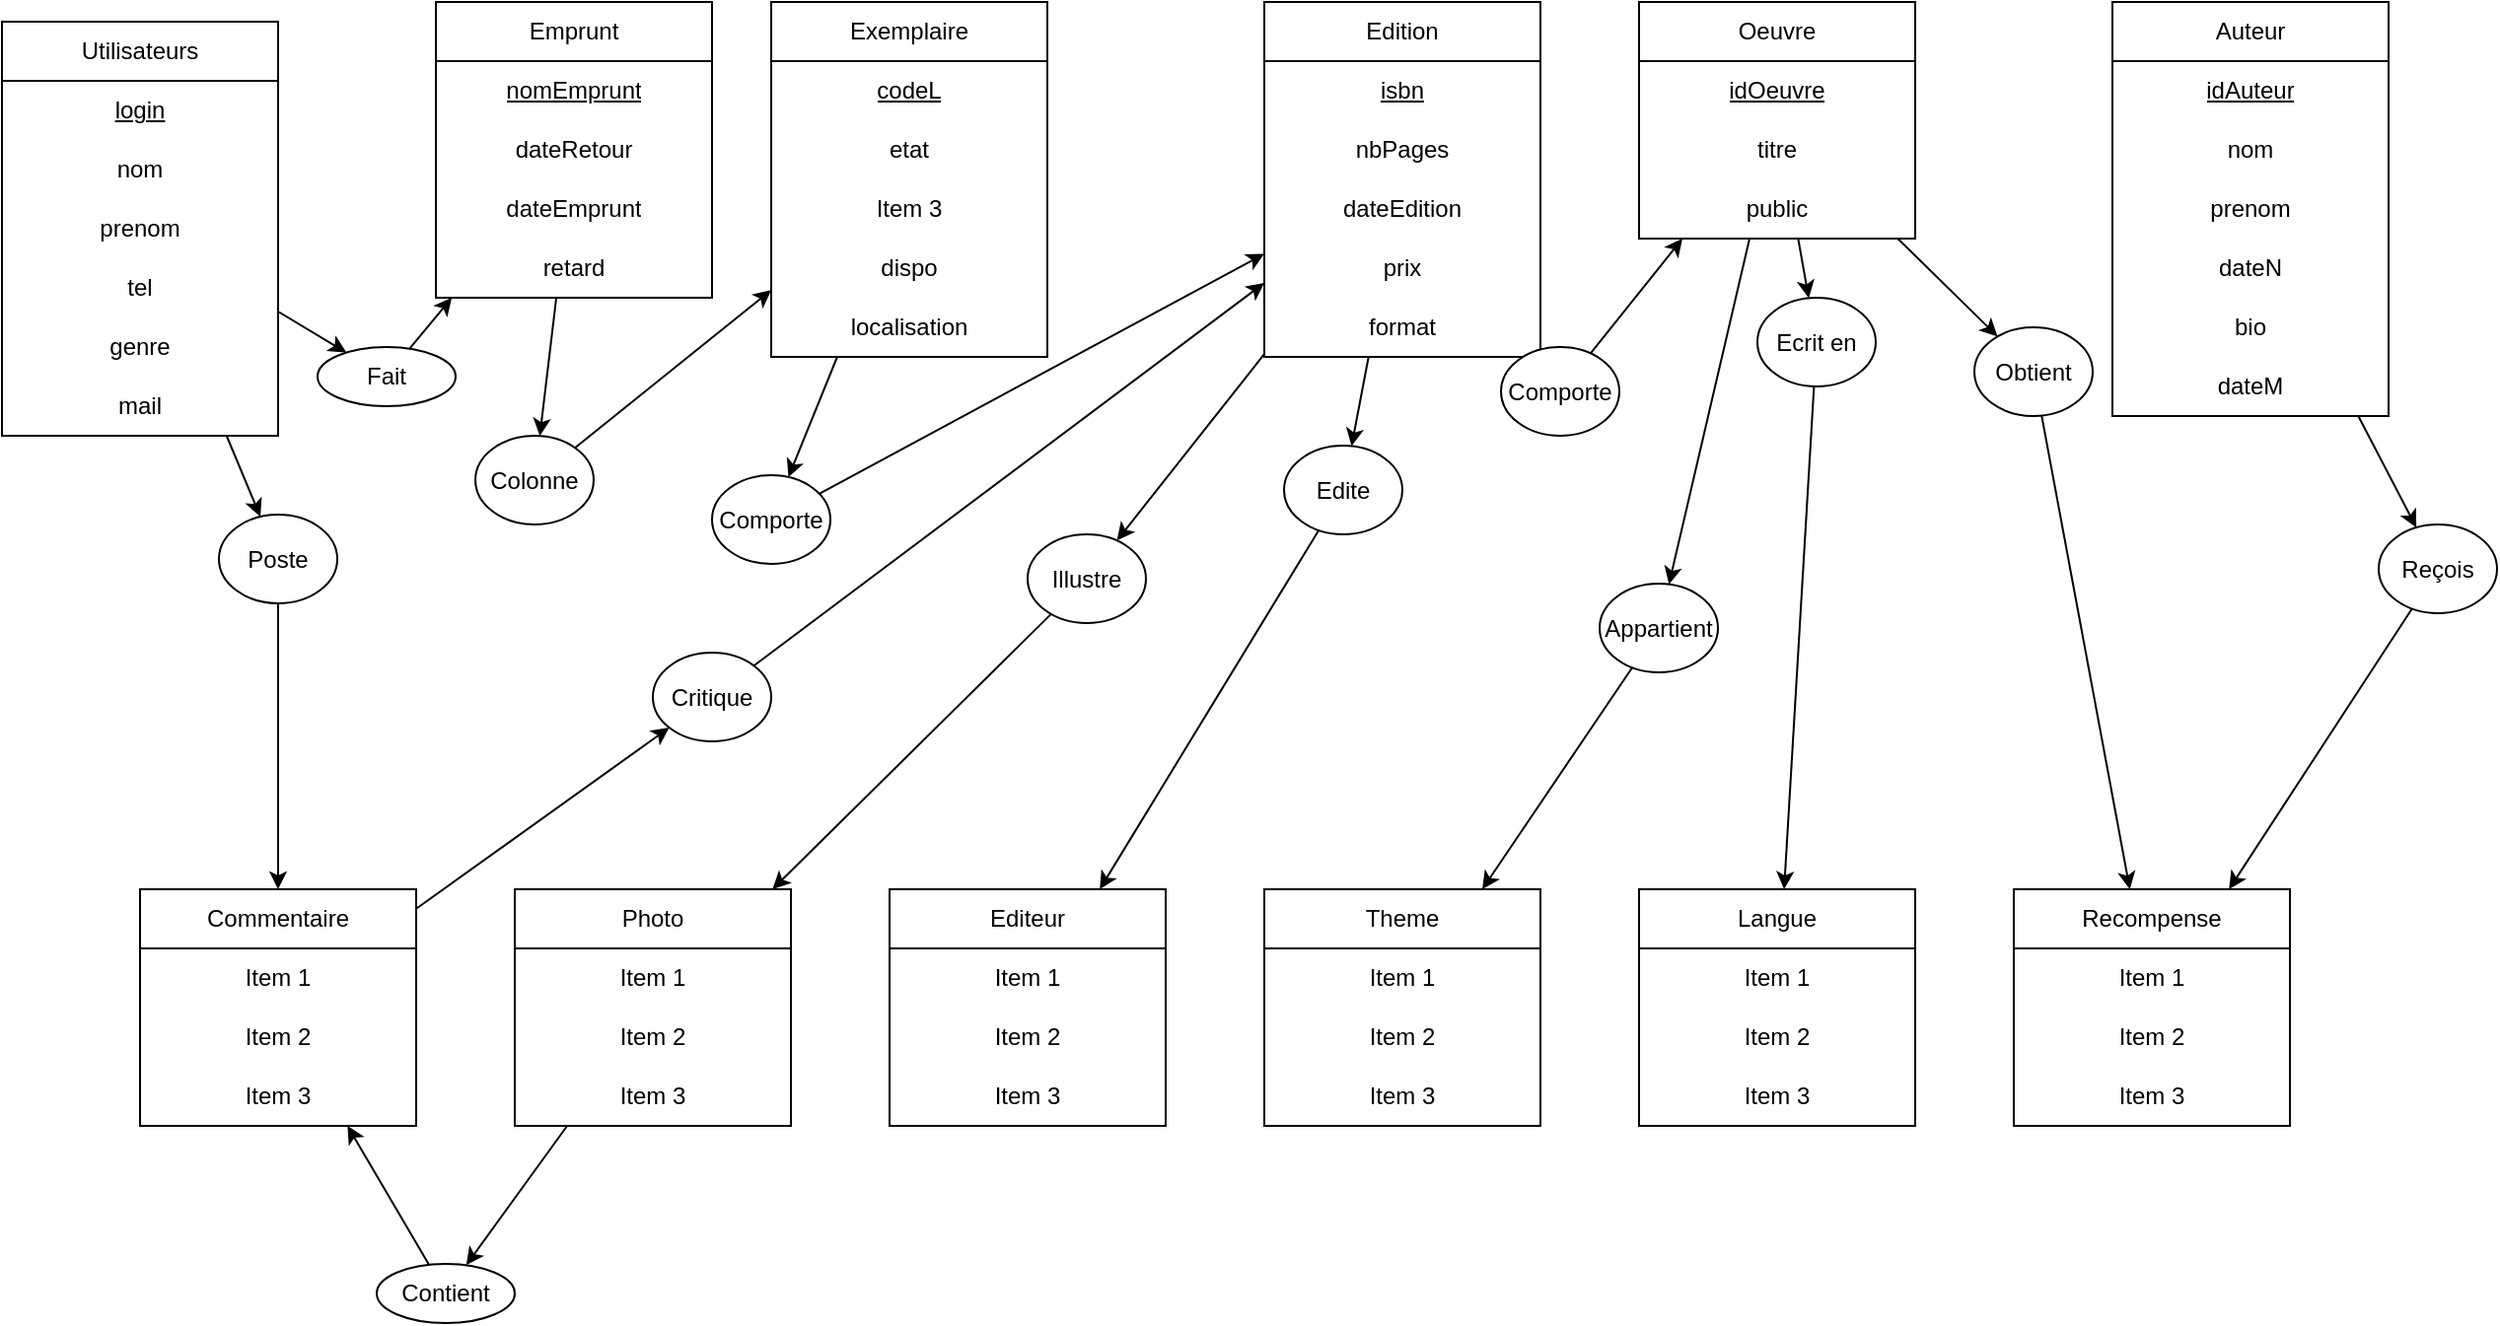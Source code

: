 <mxfile>
    <diagram id="7axsPnlPVa7PNhzHj1en" name="Page-1">
        <mxGraphModel dx="1113" dy="626" grid="1" gridSize="10" guides="1" tooltips="1" connect="1" arrows="1" fold="1" page="1" pageScale="1" pageWidth="850" pageHeight="1100" background="none" math="0" shadow="0">
            <root>
                <mxCell id="0"/>
                <mxCell id="1" parent="0"/>
                <mxCell id="133" style="edgeStyle=none;html=1;align=center;" edge="1" parent="1" source="84" target="132">
                    <mxGeometry relative="1" as="geometry"/>
                </mxCell>
                <mxCell id="161" style="edgeStyle=none;html=1;align=center;" edge="1" parent="1" source="84" target="160">
                    <mxGeometry relative="1" as="geometry"/>
                </mxCell>
                <mxCell id="84" value="Utilisateurs" style="swimlane;fontStyle=0;childLayout=stackLayout;horizontal=1;startSize=30;horizontalStack=0;resizeParent=1;resizeParentMax=0;resizeLast=0;collapsible=1;marginBottom=0;whiteSpace=wrap;html=1;align=center;" vertex="1" parent="1">
                    <mxGeometry x="10" y="20" width="140" height="210" as="geometry"/>
                </mxCell>
                <mxCell id="85" value="&lt;u&gt;login&lt;/u&gt;" style="text;strokeColor=none;fillColor=none;align=center;verticalAlign=middle;spacingLeft=4;spacingRight=4;overflow=hidden;points=[[0,0.5],[1,0.5]];portConstraint=eastwest;rotatable=0;whiteSpace=wrap;html=1;" vertex="1" parent="84">
                    <mxGeometry y="30" width="140" height="30" as="geometry"/>
                </mxCell>
                <mxCell id="86" value="nom" style="text;strokeColor=none;fillColor=none;align=center;verticalAlign=middle;spacingLeft=4;spacingRight=4;overflow=hidden;points=[[0,0.5],[1,0.5]];portConstraint=eastwest;rotatable=0;whiteSpace=wrap;html=1;" vertex="1" parent="84">
                    <mxGeometry y="60" width="140" height="30" as="geometry"/>
                </mxCell>
                <mxCell id="87" value="prenom" style="text;strokeColor=none;fillColor=none;align=center;verticalAlign=middle;spacingLeft=4;spacingRight=4;overflow=hidden;points=[[0,0.5],[1,0.5]];portConstraint=eastwest;rotatable=0;whiteSpace=wrap;html=1;" vertex="1" parent="84">
                    <mxGeometry y="90" width="140" height="30" as="geometry"/>
                </mxCell>
                <mxCell id="173" value="tel" style="text;html=1;strokeColor=none;fillColor=none;align=center;verticalAlign=middle;whiteSpace=wrap;rounded=0;" vertex="1" parent="84">
                    <mxGeometry y="120" width="140" height="30" as="geometry"/>
                </mxCell>
                <mxCell id="175" value="genre" style="text;html=1;strokeColor=none;fillColor=none;align=center;verticalAlign=middle;whiteSpace=wrap;rounded=0;" vertex="1" parent="84">
                    <mxGeometry y="150" width="140" height="30" as="geometry"/>
                </mxCell>
                <mxCell id="174" value="mail" style="text;html=1;strokeColor=none;fillColor=none;align=center;verticalAlign=middle;whiteSpace=wrap;rounded=0;" vertex="1" parent="84">
                    <mxGeometry y="180" width="140" height="30" as="geometry"/>
                </mxCell>
                <mxCell id="137" style="edgeStyle=none;html=1;align=center;" edge="1" parent="1" source="88" target="135">
                    <mxGeometry relative="1" as="geometry"/>
                </mxCell>
                <mxCell id="88" value="Emprunt" style="swimlane;fontStyle=0;childLayout=stackLayout;horizontal=1;startSize=30;horizontalStack=0;resizeParent=1;resizeParentMax=0;resizeLast=0;collapsible=1;marginBottom=0;whiteSpace=wrap;html=1;align=center;" vertex="1" parent="1">
                    <mxGeometry x="230" y="10" width="140" height="150" as="geometry"/>
                </mxCell>
                <mxCell id="89" value="&lt;u&gt;nomEmprunt&lt;/u&gt;" style="text;strokeColor=none;fillColor=none;align=center;verticalAlign=middle;spacingLeft=4;spacingRight=4;overflow=hidden;points=[[0,0.5],[1,0.5]];portConstraint=eastwest;rotatable=0;whiteSpace=wrap;html=1;" vertex="1" parent="88">
                    <mxGeometry y="30" width="140" height="30" as="geometry"/>
                </mxCell>
                <mxCell id="90" value="dateRetour" style="text;strokeColor=none;fillColor=none;align=center;verticalAlign=middle;spacingLeft=4;spacingRight=4;overflow=hidden;points=[[0,0.5],[1,0.5]];portConstraint=eastwest;rotatable=0;whiteSpace=wrap;html=1;" vertex="1" parent="88">
                    <mxGeometry y="60" width="140" height="30" as="geometry"/>
                </mxCell>
                <mxCell id="91" value="dateEmprunt" style="text;strokeColor=none;fillColor=none;align=center;verticalAlign=middle;spacingLeft=4;spacingRight=4;overflow=hidden;points=[[0,0.5],[1,0.5]];portConstraint=eastwest;rotatable=0;whiteSpace=wrap;html=1;" vertex="1" parent="88">
                    <mxGeometry y="90" width="140" height="30" as="geometry"/>
                </mxCell>
                <mxCell id="178" value="retard" style="text;html=1;strokeColor=none;fillColor=none;align=center;verticalAlign=middle;whiteSpace=wrap;rounded=0;" vertex="1" parent="88">
                    <mxGeometry y="120" width="140" height="30" as="geometry"/>
                </mxCell>
                <mxCell id="166" style="edgeStyle=none;html=1;align=center;" edge="1" parent="1" source="92" target="165">
                    <mxGeometry relative="1" as="geometry"/>
                </mxCell>
                <mxCell id="92" value="Exemplaire&lt;span style=&quot;color: rgba(0, 0, 0, 0); font-family: monospace; font-size: 0px;&quot;&gt;%3CmxGraphModel%3E%3Croot%3E%3CmxCell%20id%3D%220%22%2F%3E%3CmxCell%20id%3D%221%22%20parent%3D%220%22%2F%3E%3CmxCell%20id%3D%222%22%20value%3D%22Emprunt%22%20style%3D%22swimlane%3BfontStyle%3D0%3BchildLayout%3DstackLayout%3Bhorizontal%3D1%3BstartSize%3D30%3BhorizontalStack%3D0%3BresizeParent%3D1%3BresizeParentMax%3D0%3BresizeLast%3D0%3Bcollapsible%3D1%3BmarginBottom%3D0%3BwhiteSpace%3Dwrap%3Bhtml%3D1%3B%22%20vertex%3D%221%22%20parent%3D%221%22%3E%3CmxGeometry%20x%3D%22270%22%20y%3D%2210%22%20width%3D%22140%22%20height%3D%22120%22%20as%3D%22geometry%22%2F%3E%3C%2FmxCell%3E%3CmxCell%20id%3D%223%22%20value%3D%22Item%201%22%20style%3D%22text%3BstrokeColor%3Dnone%3BfillColor%3Dnone%3Balign%3Dleft%3BverticalAlign%3Dmiddle%3BspacingLeft%3D4%3BspacingRight%3D4%3Boverflow%3Dhidden%3Bpoints%3D%5B%5B0%2C0.5%5D%2C%5B1%2C0.5%5D%5D%3BportConstraint%3Deastwest%3Brotatable%3D0%3BwhiteSpace%3Dwrap%3Bhtml%3D1%3B%22%20vertex%3D%221%22%20parent%3D%222%22%3E%3CmxGeometry%20y%3D%2230%22%20width%3D%22140%22%20height%3D%2230%22%20as%3D%22geometry%22%2F%3E%3C%2FmxCell%3E%3CmxCell%20id%3D%224%22%20value%3D%22Item%202%22%20style%3D%22text%3BstrokeColor%3Dnone%3BfillColor%3Dnone%3Balign%3Dleft%3BverticalAlign%3Dmiddle%3BspacingLeft%3D4%3BspacingRight%3D4%3Boverflow%3Dhidden%3Bpoints%3D%5B%5B0%2C0.5%5D%2C%5B1%2C0.5%5D%5D%3BportConstraint%3Deastwest%3Brotatable%3D0%3BwhiteSpace%3Dwrap%3Bhtml%3D1%3B%22%20vertex%3D%221%22%20parent%3D%222%22%3E%3CmxGeometry%20y%3D%2260%22%20width%3D%22140%22%20height%3D%2230%22%20as%3D%22geometry%22%2F%3E%3C%2FmxCell%3E%3CmxCell%20id%3D%225%22%20value%3D%22Item%203%22%20style%3D%22text%3BstrokeColor%3Dnone%3BfillColor%3Dnone%3Balign%3Dleft%3BverticalAlign%3Dmiddle%3BspacingLeft%3D4%3BspacingRight%3D4%3Boverflow%3Dhidden%3Bpoints%3D%5B%5B0%2C0.5%5D%2C%5B1%2C0.5%5D%5D%3BportConstraint%3Deastwest%3Brotatable%3D0%3BwhiteSpace%3Dwrap%3Bhtml%3D1%3B%22%20vertex%3D%221%22%20parent%3D%222%22%3E%3CmxGeometry%20y%3D%2290%22%20width%3D%22140%22%20height%3D%2230%22%20as%3D%22geometry%22%2F%3E%3C%2FmxCell%3E%3C%2Froot%3E%3C%2FmxGraphModel%3E&lt;/span&gt;" style="swimlane;fontStyle=0;childLayout=stackLayout;horizontal=1;startSize=30;horizontalStack=0;resizeParent=1;resizeParentMax=0;resizeLast=0;collapsible=1;marginBottom=0;whiteSpace=wrap;html=1;align=center;" vertex="1" parent="1">
                    <mxGeometry x="400" y="10" width="140" height="180" as="geometry"/>
                </mxCell>
                <mxCell id="93" value="&lt;u&gt;codeL&lt;/u&gt;" style="text;strokeColor=none;fillColor=none;align=center;verticalAlign=middle;spacingLeft=4;spacingRight=4;overflow=hidden;points=[[0,0.5],[1,0.5]];portConstraint=eastwest;rotatable=0;whiteSpace=wrap;html=1;" vertex="1" parent="92">
                    <mxGeometry y="30" width="140" height="30" as="geometry"/>
                </mxCell>
                <mxCell id="94" value="etat" style="text;strokeColor=none;fillColor=none;align=center;verticalAlign=middle;spacingLeft=4;spacingRight=4;overflow=hidden;points=[[0,0.5],[1,0.5]];portConstraint=eastwest;rotatable=0;whiteSpace=wrap;html=1;" vertex="1" parent="92">
                    <mxGeometry y="60" width="140" height="30" as="geometry"/>
                </mxCell>
                <mxCell id="95" value="Item 3" style="text;strokeColor=none;fillColor=none;align=center;verticalAlign=middle;spacingLeft=4;spacingRight=4;overflow=hidden;points=[[0,0.5],[1,0.5]];portConstraint=eastwest;rotatable=0;whiteSpace=wrap;html=1;" vertex="1" parent="92">
                    <mxGeometry y="90" width="140" height="30" as="geometry"/>
                </mxCell>
                <mxCell id="180" value="dispo" style="text;html=1;strokeColor=none;fillColor=none;align=center;verticalAlign=middle;whiteSpace=wrap;rounded=0;" vertex="1" parent="92">
                    <mxGeometry y="120" width="140" height="30" as="geometry"/>
                </mxCell>
                <mxCell id="179" value="localisation" style="text;html=1;strokeColor=none;fillColor=none;align=center;verticalAlign=middle;whiteSpace=wrap;rounded=0;" vertex="1" parent="92">
                    <mxGeometry y="150" width="140" height="30" as="geometry"/>
                </mxCell>
                <mxCell id="139" style="edgeStyle=none;html=1;align=center;" edge="1" parent="1" source="96" target="138">
                    <mxGeometry relative="1" as="geometry"/>
                </mxCell>
                <mxCell id="146" style="edgeStyle=none;html=1;align=center;" edge="1" parent="1" source="96" target="144">
                    <mxGeometry relative="1" as="geometry"/>
                </mxCell>
                <mxCell id="148" style="edgeStyle=none;html=1;align=center;" edge="1" parent="1" source="96" target="147">
                    <mxGeometry relative="1" as="geometry"/>
                </mxCell>
                <mxCell id="96" value="Edition" style="swimlane;fontStyle=0;childLayout=stackLayout;horizontal=1;startSize=30;horizontalStack=0;resizeParent=1;resizeParentMax=0;resizeLast=0;collapsible=1;marginBottom=0;whiteSpace=wrap;html=1;align=center;" vertex="1" parent="1">
                    <mxGeometry x="650" y="10" width="140" height="180" as="geometry"/>
                </mxCell>
                <mxCell id="97" value="&lt;u&gt;isbn&lt;/u&gt;" style="text;strokeColor=none;fillColor=none;align=center;verticalAlign=middle;spacingLeft=4;spacingRight=4;overflow=hidden;points=[[0,0.5],[1,0.5]];portConstraint=eastwest;rotatable=0;whiteSpace=wrap;html=1;" vertex="1" parent="96">
                    <mxGeometry y="30" width="140" height="30" as="geometry"/>
                </mxCell>
                <mxCell id="98" value="nbPages" style="text;strokeColor=none;fillColor=none;align=center;verticalAlign=middle;spacingLeft=4;spacingRight=4;overflow=hidden;points=[[0,0.5],[1,0.5]];portConstraint=eastwest;rotatable=0;whiteSpace=wrap;html=1;" vertex="1" parent="96">
                    <mxGeometry y="60" width="140" height="30" as="geometry"/>
                </mxCell>
                <mxCell id="169" value="dateEdition" style="text;html=1;strokeColor=none;fillColor=none;align=center;verticalAlign=middle;whiteSpace=wrap;rounded=0;" vertex="1" parent="96">
                    <mxGeometry y="90" width="140" height="30" as="geometry"/>
                </mxCell>
                <mxCell id="168" value="prix" style="text;html=1;strokeColor=none;fillColor=none;align=center;verticalAlign=middle;whiteSpace=wrap;rounded=0;" vertex="1" parent="96">
                    <mxGeometry y="120" width="140" height="30" as="geometry"/>
                </mxCell>
                <mxCell id="99" value="format" style="text;strokeColor=none;fillColor=none;align=center;verticalAlign=middle;spacingLeft=4;spacingRight=4;overflow=hidden;points=[[0,0.5],[1,0.5]];portConstraint=eastwest;rotatable=0;whiteSpace=wrap;html=1;" vertex="1" parent="96">
                    <mxGeometry y="150" width="140" height="30" as="geometry"/>
                </mxCell>
                <mxCell id="143" style="edgeStyle=none;html=1;align=center;" edge="1" parent="1" source="100" target="141">
                    <mxGeometry relative="1" as="geometry"/>
                </mxCell>
                <mxCell id="151" style="edgeStyle=none;html=1;align=center;" edge="1" parent="1" source="100" target="150">
                    <mxGeometry relative="1" as="geometry"/>
                </mxCell>
                <mxCell id="154" style="edgeStyle=none;html=1;align=center;" edge="1" parent="1" source="100" target="153">
                    <mxGeometry relative="1" as="geometry"/>
                </mxCell>
                <mxCell id="100" value="Oeuvre" style="swimlane;fontStyle=0;childLayout=stackLayout;horizontal=1;startSize=30;horizontalStack=0;resizeParent=1;resizeParentMax=0;resizeLast=0;collapsible=1;marginBottom=0;whiteSpace=wrap;html=1;align=center;" vertex="1" parent="1">
                    <mxGeometry x="840" y="10" width="140" height="120" as="geometry"/>
                </mxCell>
                <mxCell id="101" value="&lt;u&gt;idOeuvre&lt;/u&gt;" style="text;strokeColor=none;fillColor=none;align=center;verticalAlign=middle;spacingLeft=4;spacingRight=4;overflow=hidden;points=[[0,0.5],[1,0.5]];portConstraint=eastwest;rotatable=0;whiteSpace=wrap;html=1;" vertex="1" parent="100">
                    <mxGeometry y="30" width="140" height="30" as="geometry"/>
                </mxCell>
                <mxCell id="102" value="titre" style="text;strokeColor=none;fillColor=none;align=center;verticalAlign=middle;spacingLeft=4;spacingRight=4;overflow=hidden;points=[[0,0.5],[1,0.5]];portConstraint=eastwest;rotatable=0;whiteSpace=wrap;html=1;" vertex="1" parent="100">
                    <mxGeometry y="60" width="140" height="30" as="geometry"/>
                </mxCell>
                <mxCell id="103" value="public" style="text;strokeColor=none;fillColor=none;align=center;verticalAlign=middle;spacingLeft=4;spacingRight=4;overflow=hidden;points=[[0,0.5],[1,0.5]];portConstraint=eastwest;rotatable=0;whiteSpace=wrap;html=1;" vertex="1" parent="100">
                    <mxGeometry y="90" width="140" height="30" as="geometry"/>
                </mxCell>
                <mxCell id="157" style="edgeStyle=none;html=1;align=center;" edge="1" parent="1" source="104" target="156">
                    <mxGeometry relative="1" as="geometry"/>
                </mxCell>
                <mxCell id="104" value="Auteur" style="swimlane;fontStyle=0;childLayout=stackLayout;horizontal=1;startSize=30;horizontalStack=0;resizeParent=1;resizeParentMax=0;resizeLast=0;collapsible=1;marginBottom=0;whiteSpace=wrap;html=1;align=center;" vertex="1" parent="1">
                    <mxGeometry x="1080" y="10" width="140" height="210" as="geometry"/>
                </mxCell>
                <mxCell id="105" value="&lt;u&gt;idAuteur&lt;/u&gt;" style="text;strokeColor=none;fillColor=none;align=center;verticalAlign=middle;spacingLeft=4;spacingRight=4;overflow=hidden;points=[[0,0.5],[1,0.5]];portConstraint=eastwest;rotatable=0;whiteSpace=wrap;html=1;" vertex="1" parent="104">
                    <mxGeometry y="30" width="140" height="30" as="geometry"/>
                </mxCell>
                <mxCell id="106" value="nom" style="text;strokeColor=none;fillColor=none;align=center;verticalAlign=middle;spacingLeft=4;spacingRight=4;overflow=hidden;points=[[0,0.5],[1,0.5]];portConstraint=eastwest;rotatable=0;whiteSpace=wrap;html=1;" vertex="1" parent="104">
                    <mxGeometry y="60" width="140" height="30" as="geometry"/>
                </mxCell>
                <mxCell id="107" value="prenom" style="text;strokeColor=none;fillColor=none;align=center;verticalAlign=middle;spacingLeft=4;spacingRight=4;overflow=hidden;points=[[0,0.5],[1,0.5]];portConstraint=eastwest;rotatable=0;whiteSpace=wrap;html=1;" vertex="1" parent="104">
                    <mxGeometry y="90" width="140" height="30" as="geometry"/>
                </mxCell>
                <mxCell id="181" value="dateN" style="text;html=1;strokeColor=none;fillColor=none;align=center;verticalAlign=middle;whiteSpace=wrap;rounded=0;" vertex="1" parent="104">
                    <mxGeometry y="120" width="140" height="30" as="geometry"/>
                </mxCell>
                <mxCell id="183" value="bio" style="text;html=1;strokeColor=none;fillColor=none;align=center;verticalAlign=middle;whiteSpace=wrap;rounded=0;" vertex="1" parent="104">
                    <mxGeometry y="150" width="140" height="30" as="geometry"/>
                </mxCell>
                <mxCell id="182" value="dateM" style="text;html=1;strokeColor=none;fillColor=none;align=center;verticalAlign=middle;whiteSpace=wrap;rounded=0;" vertex="1" parent="104">
                    <mxGeometry y="180" width="140" height="30" as="geometry"/>
                </mxCell>
                <mxCell id="163" style="edgeStyle=none;html=1;align=center;" edge="1" parent="1" source="108" target="159">
                    <mxGeometry relative="1" as="geometry"/>
                </mxCell>
                <mxCell id="108" value="Commentaire" style="swimlane;fontStyle=0;childLayout=stackLayout;horizontal=1;startSize=30;horizontalStack=0;resizeParent=1;resizeParentMax=0;resizeLast=0;collapsible=1;marginBottom=0;whiteSpace=wrap;html=1;align=center;" vertex="1" parent="1">
                    <mxGeometry x="80" y="460" width="140" height="120" as="geometry"/>
                </mxCell>
                <mxCell id="109" value="Item 1" style="text;strokeColor=none;fillColor=none;align=center;verticalAlign=middle;spacingLeft=4;spacingRight=4;overflow=hidden;points=[[0,0.5],[1,0.5]];portConstraint=eastwest;rotatable=0;whiteSpace=wrap;html=1;" vertex="1" parent="108">
                    <mxGeometry y="30" width="140" height="30" as="geometry"/>
                </mxCell>
                <mxCell id="110" value="Item 2" style="text;strokeColor=none;fillColor=none;align=center;verticalAlign=middle;spacingLeft=4;spacingRight=4;overflow=hidden;points=[[0,0.5],[1,0.5]];portConstraint=eastwest;rotatable=0;whiteSpace=wrap;html=1;" vertex="1" parent="108">
                    <mxGeometry y="60" width="140" height="30" as="geometry"/>
                </mxCell>
                <mxCell id="111" value="Item 3" style="text;strokeColor=none;fillColor=none;align=center;verticalAlign=middle;spacingLeft=4;spacingRight=4;overflow=hidden;points=[[0,0.5],[1,0.5]];portConstraint=eastwest;rotatable=0;whiteSpace=wrap;html=1;" vertex="1" parent="108">
                    <mxGeometry y="90" width="140" height="30" as="geometry"/>
                </mxCell>
                <mxCell id="171" style="edgeStyle=none;html=1;" edge="1" parent="1" source="112" target="170">
                    <mxGeometry relative="1" as="geometry"/>
                </mxCell>
                <mxCell id="112" value="Photo" style="swimlane;fontStyle=0;childLayout=stackLayout;horizontal=1;startSize=30;horizontalStack=0;resizeParent=1;resizeParentMax=0;resizeLast=0;collapsible=1;marginBottom=0;whiteSpace=wrap;html=1;align=center;" vertex="1" parent="1">
                    <mxGeometry x="270" y="460" width="140" height="120" as="geometry"/>
                </mxCell>
                <mxCell id="113" value="Item 1" style="text;strokeColor=none;fillColor=none;align=center;verticalAlign=middle;spacingLeft=4;spacingRight=4;overflow=hidden;points=[[0,0.5],[1,0.5]];portConstraint=eastwest;rotatable=0;whiteSpace=wrap;html=1;" vertex="1" parent="112">
                    <mxGeometry y="30" width="140" height="30" as="geometry"/>
                </mxCell>
                <mxCell id="114" value="Item 2" style="text;strokeColor=none;fillColor=none;align=center;verticalAlign=middle;spacingLeft=4;spacingRight=4;overflow=hidden;points=[[0,0.5],[1,0.5]];portConstraint=eastwest;rotatable=0;whiteSpace=wrap;html=1;" vertex="1" parent="112">
                    <mxGeometry y="60" width="140" height="30" as="geometry"/>
                </mxCell>
                <mxCell id="115" value="Item 3" style="text;strokeColor=none;fillColor=none;align=center;verticalAlign=middle;spacingLeft=4;spacingRight=4;overflow=hidden;points=[[0,0.5],[1,0.5]];portConstraint=eastwest;rotatable=0;whiteSpace=wrap;html=1;" vertex="1" parent="112">
                    <mxGeometry y="90" width="140" height="30" as="geometry"/>
                </mxCell>
                <mxCell id="116" value="Editeur" style="swimlane;fontStyle=0;childLayout=stackLayout;horizontal=1;startSize=30;horizontalStack=0;resizeParent=1;resizeParentMax=0;resizeLast=0;collapsible=1;marginBottom=0;whiteSpace=wrap;html=1;align=center;" vertex="1" parent="1">
                    <mxGeometry x="460" y="460" width="140" height="120" as="geometry"/>
                </mxCell>
                <mxCell id="117" value="Item 1" style="text;strokeColor=none;fillColor=none;align=center;verticalAlign=middle;spacingLeft=4;spacingRight=4;overflow=hidden;points=[[0,0.5],[1,0.5]];portConstraint=eastwest;rotatable=0;whiteSpace=wrap;html=1;" vertex="1" parent="116">
                    <mxGeometry y="30" width="140" height="30" as="geometry"/>
                </mxCell>
                <mxCell id="118" value="Item 2" style="text;strokeColor=none;fillColor=none;align=center;verticalAlign=middle;spacingLeft=4;spacingRight=4;overflow=hidden;points=[[0,0.5],[1,0.5]];portConstraint=eastwest;rotatable=0;whiteSpace=wrap;html=1;" vertex="1" parent="116">
                    <mxGeometry y="60" width="140" height="30" as="geometry"/>
                </mxCell>
                <mxCell id="119" value="Item 3" style="text;strokeColor=none;fillColor=none;align=center;verticalAlign=middle;spacingLeft=4;spacingRight=4;overflow=hidden;points=[[0,0.5],[1,0.5]];portConstraint=eastwest;rotatable=0;whiteSpace=wrap;html=1;" vertex="1" parent="116">
                    <mxGeometry y="90" width="140" height="30" as="geometry"/>
                </mxCell>
                <mxCell id="120" value="Theme" style="swimlane;fontStyle=0;childLayout=stackLayout;horizontal=1;startSize=30;horizontalStack=0;resizeParent=1;resizeParentMax=0;resizeLast=0;collapsible=1;marginBottom=0;whiteSpace=wrap;html=1;align=center;" vertex="1" parent="1">
                    <mxGeometry x="650" y="460" width="140" height="120" as="geometry"/>
                </mxCell>
                <mxCell id="121" value="Item 1" style="text;strokeColor=none;fillColor=none;align=center;verticalAlign=middle;spacingLeft=4;spacingRight=4;overflow=hidden;points=[[0,0.5],[1,0.5]];portConstraint=eastwest;rotatable=0;whiteSpace=wrap;html=1;" vertex="1" parent="120">
                    <mxGeometry y="30" width="140" height="30" as="geometry"/>
                </mxCell>
                <mxCell id="122" value="Item 2" style="text;strokeColor=none;fillColor=none;align=center;verticalAlign=middle;spacingLeft=4;spacingRight=4;overflow=hidden;points=[[0,0.5],[1,0.5]];portConstraint=eastwest;rotatable=0;whiteSpace=wrap;html=1;" vertex="1" parent="120">
                    <mxGeometry y="60" width="140" height="30" as="geometry"/>
                </mxCell>
                <mxCell id="123" value="Item 3" style="text;strokeColor=none;fillColor=none;align=center;verticalAlign=middle;spacingLeft=4;spacingRight=4;overflow=hidden;points=[[0,0.5],[1,0.5]];portConstraint=eastwest;rotatable=0;whiteSpace=wrap;html=1;" vertex="1" parent="120">
                    <mxGeometry y="90" width="140" height="30" as="geometry"/>
                </mxCell>
                <mxCell id="124" value="Langue" style="swimlane;fontStyle=0;childLayout=stackLayout;horizontal=1;startSize=30;horizontalStack=0;resizeParent=1;resizeParentMax=0;resizeLast=0;collapsible=1;marginBottom=0;whiteSpace=wrap;html=1;align=center;" vertex="1" parent="1">
                    <mxGeometry x="840" y="460" width="140" height="120" as="geometry"/>
                </mxCell>
                <mxCell id="125" value="Item 1" style="text;strokeColor=none;fillColor=none;align=center;verticalAlign=middle;spacingLeft=4;spacingRight=4;overflow=hidden;points=[[0,0.5],[1,0.5]];portConstraint=eastwest;rotatable=0;whiteSpace=wrap;html=1;" vertex="1" parent="124">
                    <mxGeometry y="30" width="140" height="30" as="geometry"/>
                </mxCell>
                <mxCell id="126" value="Item 2" style="text;strokeColor=none;fillColor=none;align=center;verticalAlign=middle;spacingLeft=4;spacingRight=4;overflow=hidden;points=[[0,0.5],[1,0.5]];portConstraint=eastwest;rotatable=0;whiteSpace=wrap;html=1;" vertex="1" parent="124">
                    <mxGeometry y="60" width="140" height="30" as="geometry"/>
                </mxCell>
                <mxCell id="127" value="Item 3" style="text;strokeColor=none;fillColor=none;align=center;verticalAlign=middle;spacingLeft=4;spacingRight=4;overflow=hidden;points=[[0,0.5],[1,0.5]];portConstraint=eastwest;rotatable=0;whiteSpace=wrap;html=1;" vertex="1" parent="124">
                    <mxGeometry y="90" width="140" height="30" as="geometry"/>
                </mxCell>
                <mxCell id="128" value="Recompense" style="swimlane;fontStyle=0;childLayout=stackLayout;horizontal=1;startSize=30;horizontalStack=0;resizeParent=1;resizeParentMax=0;resizeLast=0;collapsible=1;marginBottom=0;whiteSpace=wrap;html=1;align=center;" vertex="1" parent="1">
                    <mxGeometry x="1030" y="460" width="140" height="120" as="geometry"/>
                </mxCell>
                <mxCell id="129" value="Item 1" style="text;strokeColor=none;fillColor=none;align=center;verticalAlign=middle;spacingLeft=4;spacingRight=4;overflow=hidden;points=[[0,0.5],[1,0.5]];portConstraint=eastwest;rotatable=0;whiteSpace=wrap;html=1;" vertex="1" parent="128">
                    <mxGeometry y="30" width="140" height="30" as="geometry"/>
                </mxCell>
                <mxCell id="130" value="Item 2" style="text;strokeColor=none;fillColor=none;align=center;verticalAlign=middle;spacingLeft=4;spacingRight=4;overflow=hidden;points=[[0,0.5],[1,0.5]];portConstraint=eastwest;rotatable=0;whiteSpace=wrap;html=1;" vertex="1" parent="128">
                    <mxGeometry y="60" width="140" height="30" as="geometry"/>
                </mxCell>
                <mxCell id="131" value="Item 3" style="text;strokeColor=none;fillColor=none;align=center;verticalAlign=middle;spacingLeft=4;spacingRight=4;overflow=hidden;points=[[0,0.5],[1,0.5]];portConstraint=eastwest;rotatable=0;whiteSpace=wrap;html=1;" vertex="1" parent="128">
                    <mxGeometry y="90" width="140" height="30" as="geometry"/>
                </mxCell>
                <mxCell id="134" style="edgeStyle=none;html=1;align=center;" edge="1" parent="1" source="132" target="88">
                    <mxGeometry relative="1" as="geometry"/>
                </mxCell>
                <mxCell id="132" value="Fait" style="ellipse;whiteSpace=wrap;html=1;align=center;" vertex="1" parent="1">
                    <mxGeometry x="170" y="185" width="70" height="30" as="geometry"/>
                </mxCell>
                <mxCell id="136" style="edgeStyle=none;html=1;align=center;" edge="1" parent="1" source="135" target="92">
                    <mxGeometry relative="1" as="geometry"/>
                </mxCell>
                <mxCell id="135" value="Colonne" style="ellipse;whiteSpace=wrap;html=1;align=center;" vertex="1" parent="1">
                    <mxGeometry x="250" y="230" width="60" height="45" as="geometry"/>
                </mxCell>
                <mxCell id="140" style="edgeStyle=none;html=1;align=center;" edge="1" parent="1" source="138" target="100">
                    <mxGeometry relative="1" as="geometry"/>
                </mxCell>
                <mxCell id="138" value="Comporte" style="ellipse;whiteSpace=wrap;html=1;align=center;" vertex="1" parent="1">
                    <mxGeometry x="770" y="185" width="60" height="45" as="geometry"/>
                </mxCell>
                <mxCell id="142" style="edgeStyle=none;html=1;align=center;" edge="1" parent="1" source="141" target="120">
                    <mxGeometry relative="1" as="geometry"/>
                </mxCell>
                <mxCell id="141" value="Appartient" style="ellipse;whiteSpace=wrap;html=1;align=center;" vertex="1" parent="1">
                    <mxGeometry x="820" y="305" width="60" height="45" as="geometry"/>
                </mxCell>
                <mxCell id="145" style="edgeStyle=none;html=1;align=center;" edge="1" parent="1" source="144" target="112">
                    <mxGeometry relative="1" as="geometry"/>
                </mxCell>
                <mxCell id="144" value="Illustre" style="ellipse;whiteSpace=wrap;html=1;align=center;" vertex="1" parent="1">
                    <mxGeometry x="530" y="280" width="60" height="45" as="geometry"/>
                </mxCell>
                <mxCell id="149" style="edgeStyle=none;html=1;align=center;" edge="1" parent="1" source="147" target="116">
                    <mxGeometry relative="1" as="geometry"/>
                </mxCell>
                <mxCell id="147" value="Edite" style="ellipse;whiteSpace=wrap;html=1;align=center;" vertex="1" parent="1">
                    <mxGeometry x="660" y="235" width="60" height="45" as="geometry"/>
                </mxCell>
                <mxCell id="152" style="edgeStyle=none;html=1;align=center;" edge="1" parent="1" source="150" target="124">
                    <mxGeometry relative="1" as="geometry"/>
                </mxCell>
                <mxCell id="150" value="Ecrit en" style="ellipse;whiteSpace=wrap;html=1;align=center;" vertex="1" parent="1">
                    <mxGeometry x="900" y="160" width="60" height="45" as="geometry"/>
                </mxCell>
                <mxCell id="155" style="edgeStyle=none;html=1;align=center;" edge="1" parent="1" source="153" target="128">
                    <mxGeometry relative="1" as="geometry"/>
                </mxCell>
                <mxCell id="153" value="Obtient" style="ellipse;whiteSpace=wrap;html=1;align=center;" vertex="1" parent="1">
                    <mxGeometry x="1010" y="175" width="60" height="45" as="geometry"/>
                </mxCell>
                <mxCell id="158" style="edgeStyle=none;html=1;align=center;" edge="1" parent="1" source="156" target="128">
                    <mxGeometry relative="1" as="geometry"/>
                </mxCell>
                <mxCell id="156" value="Reçois" style="ellipse;whiteSpace=wrap;html=1;align=center;" vertex="1" parent="1">
                    <mxGeometry x="1215" y="275" width="60" height="45" as="geometry"/>
                </mxCell>
                <mxCell id="164" style="edgeStyle=none;html=1;align=center;" edge="1" parent="1" source="159" target="96">
                    <mxGeometry relative="1" as="geometry"/>
                </mxCell>
                <mxCell id="159" value="Critique" style="ellipse;whiteSpace=wrap;html=1;align=center;" vertex="1" parent="1">
                    <mxGeometry x="340" y="340" width="60" height="45" as="geometry"/>
                </mxCell>
                <mxCell id="162" style="edgeStyle=none;html=1;align=center;" edge="1" parent="1" source="160" target="108">
                    <mxGeometry relative="1" as="geometry"/>
                </mxCell>
                <mxCell id="160" value="Poste" style="ellipse;whiteSpace=wrap;html=1;align=center;" vertex="1" parent="1">
                    <mxGeometry x="120" y="270" width="60" height="45" as="geometry"/>
                </mxCell>
                <mxCell id="167" style="edgeStyle=none;html=1;align=center;" edge="1" parent="1" source="165" target="96">
                    <mxGeometry relative="1" as="geometry"/>
                </mxCell>
                <mxCell id="165" value="Comporte" style="ellipse;whiteSpace=wrap;html=1;align=center;" vertex="1" parent="1">
                    <mxGeometry x="370" y="250" width="60" height="45" as="geometry"/>
                </mxCell>
                <mxCell id="172" style="edgeStyle=none;html=1;" edge="1" parent="1" source="170" target="108">
                    <mxGeometry relative="1" as="geometry"/>
                </mxCell>
                <mxCell id="170" value="Contient" style="ellipse;whiteSpace=wrap;html=1;" vertex="1" parent="1">
                    <mxGeometry x="200" y="650" width="70" height="30" as="geometry"/>
                </mxCell>
            </root>
        </mxGraphModel>
    </diagram>
</mxfile>